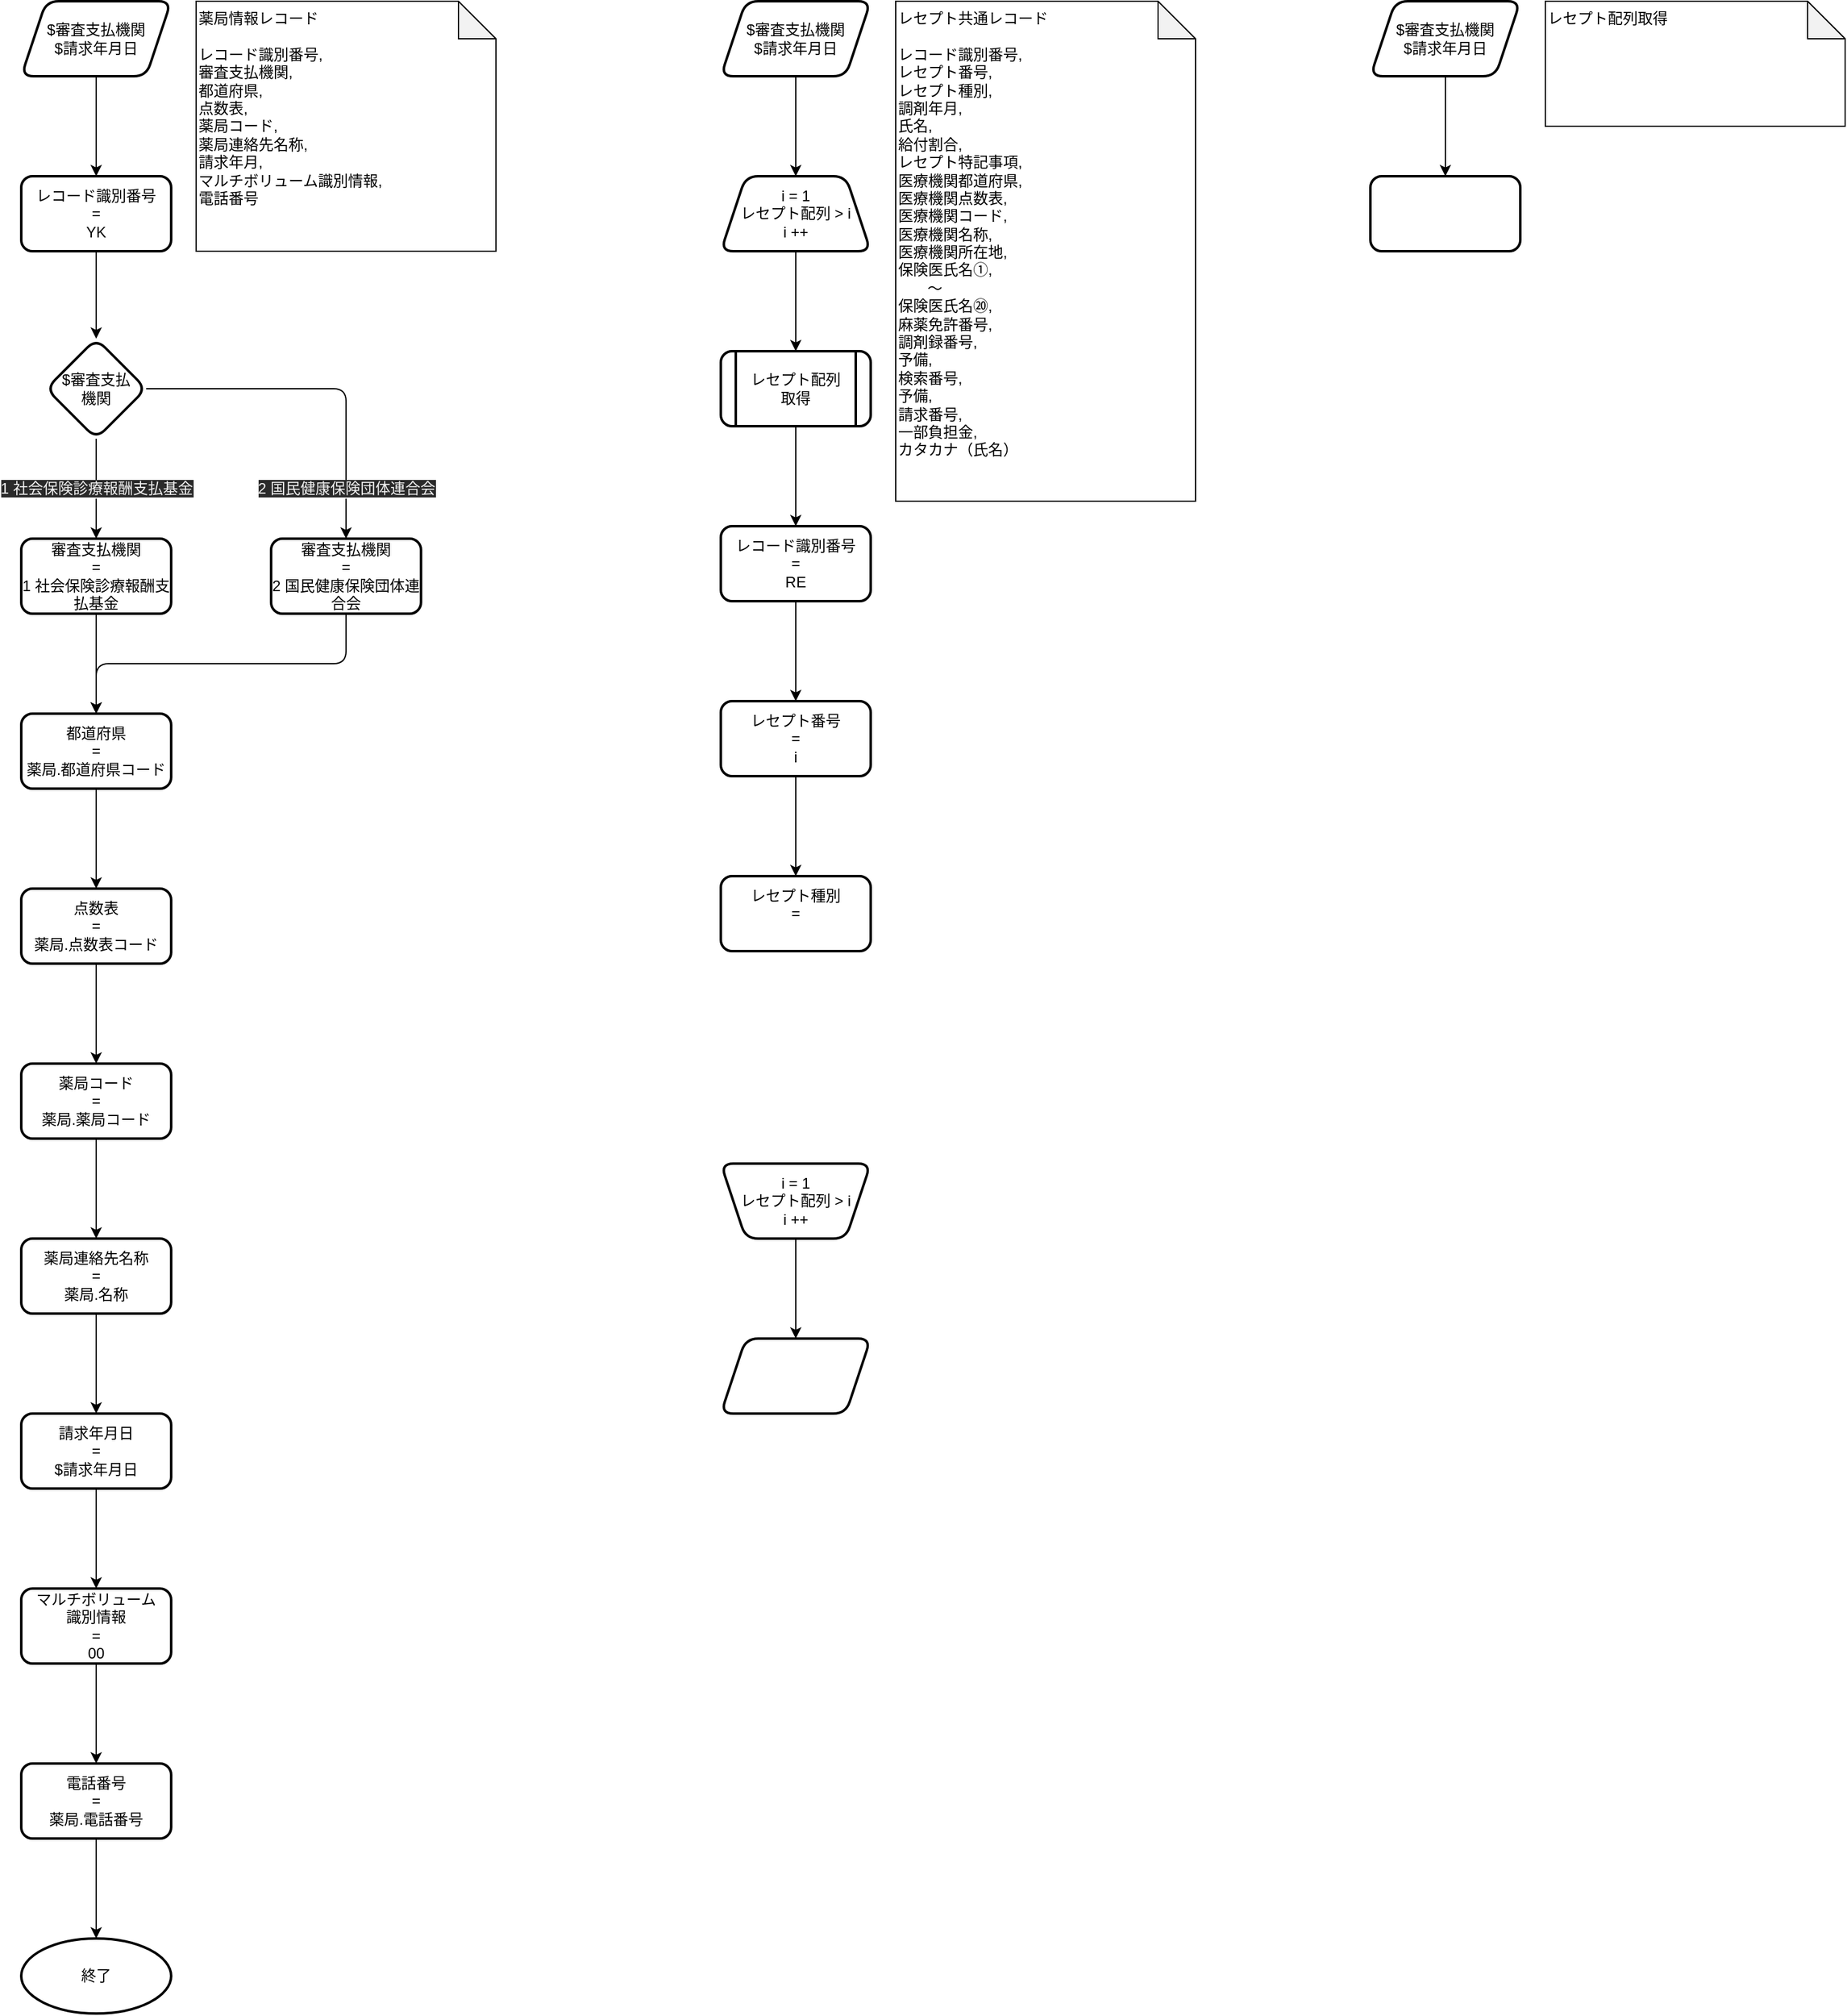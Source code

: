 <mxfile>
    <diagram id="Bw7fBSQwyuvwX_eZTn5h" name="2022-07-11">
        <mxGraphModel dx="720" dy="793" grid="1" gridSize="10" guides="1" tooltips="1" connect="1" arrows="1" fold="1" page="1" pageScale="1" pageWidth="827" pageHeight="1169" math="0" shadow="0">
            <root>
                <mxCell id="0"/>
                <mxCell id="1" parent="0"/>
                <mxCell id="11" value="" style="edgeStyle=none;html=1;" parent="1" source="87" target="10" edge="1">
                    <mxGeometry relative="1" as="geometry">
                        <mxPoint x="440" y="400" as="sourcePoint"/>
                    </mxGeometry>
                </mxCell>
                <mxCell id="90" value="" style="edgeStyle=none;html=1;" edge="1" parent="1" source="10" target="89">
                    <mxGeometry relative="1" as="geometry"/>
                </mxCell>
                <mxCell id="10" value="レコード識別番号&lt;br&gt;=&lt;br&gt;YK" style="rounded=1;whiteSpace=wrap;html=1;strokeWidth=2;" parent="1" vertex="1">
                    <mxGeometry x="380" y="480" width="120" height="60" as="geometry"/>
                </mxCell>
                <mxCell id="14" value="&lt;span style=&quot;text-align: center&quot;&gt;薬局情報レコード&lt;br&gt;&lt;/span&gt;&lt;br style=&quot;text-align: center&quot;&gt;レコード識別番号,&lt;br&gt;審査支払機関,&lt;br&gt;都道府県,&lt;br&gt;点数表,&lt;br&gt;薬局コード,&lt;br&gt;薬局連絡先名称,&lt;br&gt;請求年月,&lt;br&gt;マルチボリューム識別情報,&lt;br&gt;電話番号" style="shape=note;whiteSpace=wrap;html=1;backgroundOutline=1;darkOpacity=0.05;align=left;verticalAlign=top;" parent="1" vertex="1">
                    <mxGeometry x="520" y="340" width="240" height="200" as="geometry"/>
                </mxCell>
                <mxCell id="47" style="edgeStyle=none;html=1;" edge="1" parent="1" source="30" target="45">
                    <mxGeometry relative="1" as="geometry">
                        <mxPoint x="500" y="930" as="targetPoint"/>
                        <Array as="points">
                            <mxPoint x="640" y="870"/>
                            <mxPoint x="440" y="870"/>
                        </Array>
                    </mxGeometry>
                </mxCell>
                <mxCell id="30" value="&lt;span&gt;審査支払機関&lt;br&gt;&lt;/span&gt;=&lt;br&gt;&lt;span&gt;2 国民健康保険団体連合会&lt;/span&gt;" style="whiteSpace=wrap;html=1;rounded=1;strokeWidth=2;" vertex="1" parent="1">
                    <mxGeometry x="580" y="770" width="120" height="60" as="geometry"/>
                </mxCell>
                <mxCell id="42" value="&lt;meta charset=&quot;utf-8&quot;&gt;&lt;span style=&quot;color: rgb(240, 240, 240); font-family: helvetica; font-size: 12px; font-style: normal; font-weight: 400; letter-spacing: normal; text-align: center; text-indent: 0px; text-transform: none; word-spacing: 0px; background-color: rgb(42, 42, 42); display: inline; float: none;&quot;&gt;1 社会保険診療報酬支払基金&lt;/span&gt;" style="edgeStyle=none;html=1;" edge="1" parent="1" source="89" target="41">
                    <mxGeometry relative="1" as="geometry">
                        <mxPoint x="440" y="690" as="sourcePoint"/>
                    </mxGeometry>
                </mxCell>
                <mxCell id="46" value="" style="edgeStyle=none;html=1;" edge="1" parent="1" source="41" target="45">
                    <mxGeometry relative="1" as="geometry"/>
                </mxCell>
                <mxCell id="41" value="&lt;span&gt;審査支払機関&lt;br&gt;&lt;/span&gt;=&lt;br&gt;&lt;span&gt;1 社会保険診療報酬支払基金&lt;/span&gt;" style="whiteSpace=wrap;html=1;rounded=1;strokeWidth=2;" vertex="1" parent="1">
                    <mxGeometry x="380" y="770" width="120" height="60" as="geometry"/>
                </mxCell>
                <mxCell id="49" value="" style="edgeStyle=none;html=1;" edge="1" parent="1" source="45" target="48">
                    <mxGeometry relative="1" as="geometry"/>
                </mxCell>
                <mxCell id="45" value="&lt;span style=&quot;text-align: left&quot;&gt;都道府県&lt;br&gt;=&lt;br&gt;薬局.都道府県コード&lt;br&gt;&lt;/span&gt;" style="whiteSpace=wrap;html=1;rounded=1;strokeWidth=2;" vertex="1" parent="1">
                    <mxGeometry x="380" y="910" width="120" height="60" as="geometry"/>
                </mxCell>
                <mxCell id="51" value="" style="edgeStyle=none;html=1;" edge="1" parent="1" source="48" target="50">
                    <mxGeometry relative="1" as="geometry"/>
                </mxCell>
                <mxCell id="48" value="&lt;span style=&quot;text-align: left&quot;&gt;点数表&lt;br&gt;=&lt;br&gt;薬局.点数表コード&lt;br&gt;&lt;/span&gt;" style="whiteSpace=wrap;html=1;rounded=1;strokeWidth=2;" vertex="1" parent="1">
                    <mxGeometry x="380" y="1050" width="120" height="60" as="geometry"/>
                </mxCell>
                <mxCell id="53" value="" style="edgeStyle=none;html=1;" edge="1" parent="1" source="50" target="52">
                    <mxGeometry relative="1" as="geometry"/>
                </mxCell>
                <mxCell id="50" value="&lt;span style=&quot;text-align: left&quot;&gt;薬局コード&lt;br&gt;=&lt;br&gt;薬局.薬局コード&lt;br&gt;&lt;/span&gt;" style="whiteSpace=wrap;html=1;rounded=1;strokeWidth=2;" vertex="1" parent="1">
                    <mxGeometry x="380" y="1190" width="120" height="60" as="geometry"/>
                </mxCell>
                <mxCell id="55" value="" style="edgeStyle=none;html=1;" edge="1" parent="1" source="52" target="54">
                    <mxGeometry relative="1" as="geometry"/>
                </mxCell>
                <mxCell id="52" value="&lt;span style=&quot;text-align: left&quot;&gt;薬局連絡先名称&lt;/span&gt;&lt;span style=&quot;text-align: left&quot;&gt;&lt;br&gt;=&lt;br&gt;薬局.名称&lt;br&gt;&lt;/span&gt;" style="whiteSpace=wrap;html=1;rounded=1;strokeWidth=2;" vertex="1" parent="1">
                    <mxGeometry x="380" y="1330" width="120" height="60" as="geometry"/>
                </mxCell>
                <mxCell id="57" value="" style="edgeStyle=none;html=1;" edge="1" parent="1" source="54" target="56">
                    <mxGeometry relative="1" as="geometry"/>
                </mxCell>
                <mxCell id="54" value="&lt;span style=&quot;text-align: left&quot;&gt;請求年月日&lt;br&gt;=&lt;br&gt;&lt;/span&gt;&lt;span style=&quot;text-align: left&quot;&gt;$請求年月日&lt;/span&gt;&lt;span style=&quot;text-align: left&quot;&gt;&lt;br&gt;&lt;/span&gt;" style="whiteSpace=wrap;html=1;rounded=1;strokeWidth=2;" vertex="1" parent="1">
                    <mxGeometry x="380" y="1470" width="120" height="60" as="geometry"/>
                </mxCell>
                <mxCell id="59" value="" style="edgeStyle=none;html=1;" edge="1" parent="1" source="56" target="58">
                    <mxGeometry relative="1" as="geometry"/>
                </mxCell>
                <mxCell id="56" value="&lt;span style=&quot;text-align: left&quot;&gt;マルチボリューム&lt;br&gt;識別情報&lt;br&gt;=&lt;br&gt;00&lt;br&gt;&lt;/span&gt;" style="whiteSpace=wrap;html=1;rounded=1;strokeWidth=2;" vertex="1" parent="1">
                    <mxGeometry x="380" y="1610" width="120" height="60" as="geometry"/>
                </mxCell>
                <mxCell id="84" value="" style="edgeStyle=none;html=1;" edge="1" parent="1" source="58" target="83">
                    <mxGeometry relative="1" as="geometry"/>
                </mxCell>
                <mxCell id="58" value="&lt;span style=&quot;text-align: left&quot;&gt;電話番号&lt;br&gt;=&lt;br&gt;薬局.電話番号&lt;br&gt;&lt;/span&gt;" style="whiteSpace=wrap;html=1;rounded=1;strokeWidth=2;" vertex="1" parent="1">
                    <mxGeometry x="380" y="1750" width="120" height="60" as="geometry"/>
                </mxCell>
                <mxCell id="83" value="終了" style="ellipse;whiteSpace=wrap;html=1;rounded=1;strokeWidth=2;" vertex="1" parent="1">
                    <mxGeometry x="380" y="1890" width="120" height="60" as="geometry"/>
                </mxCell>
                <mxCell id="87" value="$審査支払機関&lt;br&gt;&lt;span style=&quot;text-align: left&quot;&gt;$請求年月日&lt;/span&gt;" style="shape=parallelogram;perimeter=parallelogramPerimeter;whiteSpace=wrap;html=1;fixedSize=1;strokeWidth=2;shadow=0;sketch=0;rounded=1;" vertex="1" parent="1">
                    <mxGeometry x="380" y="340" width="120" height="60" as="geometry"/>
                </mxCell>
                <mxCell id="91" value="&lt;meta charset=&quot;utf-8&quot;&gt;&lt;span style=&quot;color: rgb(240, 240, 240); font-family: helvetica; font-size: 12px; font-style: normal; font-weight: 400; letter-spacing: normal; text-align: center; text-indent: 0px; text-transform: none; word-spacing: 0px; background-color: rgb(42, 42, 42); display: inline; float: none;&quot;&gt;2 国民健康保険団体連合会&lt;/span&gt;" style="edgeStyle=none;html=1;" edge="1" parent="1" source="89" target="30">
                    <mxGeometry x="0.714" relative="1" as="geometry">
                        <Array as="points">
                            <mxPoint x="640" y="650"/>
                        </Array>
                        <mxPoint as="offset"/>
                    </mxGeometry>
                </mxCell>
                <mxCell id="89" value="&lt;span&gt;$審査支払&lt;br&gt;機関&lt;/span&gt;" style="rhombus;whiteSpace=wrap;html=1;rounded=1;strokeWidth=2;" vertex="1" parent="1">
                    <mxGeometry x="400" y="610" width="80" height="80" as="geometry"/>
                </mxCell>
                <mxCell id="107" style="edgeStyle=none;html=1;" edge="1" parent="1" source="95" target="99">
                    <mxGeometry relative="1" as="geometry"/>
                </mxCell>
                <mxCell id="95" value="&lt;span&gt;$審査支払機関&lt;/span&gt;&lt;br&gt;&lt;span style=&quot;text-align: left&quot;&gt;$請求年月日&lt;/span&gt;" style="shape=parallelogram;perimeter=parallelogramPerimeter;whiteSpace=wrap;html=1;fixedSize=1;strokeWidth=2;shadow=0;sketch=0;rounded=1;" vertex="1" parent="1">
                    <mxGeometry x="940" y="340" width="120" height="60" as="geometry"/>
                </mxCell>
                <mxCell id="96" value="&lt;div&gt;&lt;span&gt;レセプト共通レコード&lt;br&gt;&lt;br&gt;レコード識別番号,&lt;br&gt;レセプト番号,&lt;br&gt;レセプト種別,&lt;br&gt;調剤年月,&lt;br&gt;氏名,&lt;br&gt;給付割合,&lt;br&gt;レセプト特記事項,&lt;br&gt;医療機関都道府県,&lt;br&gt;医療機関点数表,&lt;br&gt;医療機関コード,&lt;br&gt;医療機関名称,&lt;br&gt;医療機関所在地,&lt;br&gt;保険医氏名①,&lt;/span&gt;&lt;/div&gt;&lt;span&gt;&amp;nbsp; &amp;nbsp; &amp;nbsp; &amp;nbsp;〜&lt;br&gt;&lt;/span&gt;&lt;span&gt;保険医氏名⑳,&lt;/span&gt;&lt;div&gt;&lt;span&gt;麻薬免許番号,&lt;br&gt;調剤録番号,&lt;br&gt;予備,&lt;br&gt;検索番号,&lt;br&gt;予備,&lt;br&gt;請求番号,&lt;br&gt;一部負担金,&lt;br&gt;カタカナ（氏名）&lt;/span&gt;&lt;/div&gt;" style="shape=note;whiteSpace=wrap;html=1;backgroundOutline=1;darkOpacity=0.05;align=left;verticalAlign=top;" vertex="1" parent="1">
                    <mxGeometry x="1080" y="340" width="240" height="400" as="geometry"/>
                </mxCell>
                <mxCell id="114" value="" style="edgeStyle=none;html=1;" edge="1" parent="1" source="97" target="113">
                    <mxGeometry relative="1" as="geometry"/>
                </mxCell>
                <mxCell id="97" value="&lt;span style=&quot;text-align: left&quot;&gt;レコード識別番号&lt;br&gt;=&lt;br&gt;RE&lt;br&gt;&lt;/span&gt;" style="whiteSpace=wrap;html=1;strokeWidth=2;shadow=0;sketch=0;rounded=1;" vertex="1" parent="1">
                    <mxGeometry x="940" y="760" width="120" height="60" as="geometry"/>
                </mxCell>
                <mxCell id="110" value="" style="edgeStyle=none;html=1;" edge="1" parent="1" source="99" target="101">
                    <mxGeometry relative="1" as="geometry"/>
                </mxCell>
                <mxCell id="99" value="i = 1&lt;br&gt;レセプト配列 &amp;gt; i&lt;br&gt;i ++" style="shape=trapezoid;perimeter=trapezoidPerimeter;whiteSpace=wrap;html=1;fixedSize=1;strokeWidth=2;shadow=0;sketch=0;rounded=1;" vertex="1" parent="1">
                    <mxGeometry x="940" y="480" width="120" height="60" as="geometry"/>
                </mxCell>
                <mxCell id="111" value="" style="edgeStyle=none;html=1;" edge="1" parent="1" source="101" target="97">
                    <mxGeometry relative="1" as="geometry"/>
                </mxCell>
                <mxCell id="101" value="レセプト配列&lt;br&gt;取得" style="shape=process;whiteSpace=wrap;html=1;backgroundOutline=1;strokeWidth=2;shadow=0;sketch=0;rounded=1;" vertex="1" parent="1">
                    <mxGeometry x="940" y="620" width="120" height="60" as="geometry"/>
                </mxCell>
                <mxCell id="106" value="" style="edgeStyle=none;html=1;" edge="1" parent="1" source="103" target="105">
                    <mxGeometry relative="1" as="geometry"/>
                </mxCell>
                <mxCell id="103" value="i = 1&lt;br&gt;レセプト配列&amp;nbsp;&amp;gt; i&lt;br&gt;i ++" style="shape=trapezoid;perimeter=trapezoidPerimeter;whiteSpace=wrap;html=1;fixedSize=1;strokeWidth=2;shadow=0;sketch=0;rounded=1;direction=west;" vertex="1" parent="1">
                    <mxGeometry x="940" y="1270" width="120" height="60" as="geometry"/>
                </mxCell>
                <mxCell id="105" value="" style="shape=parallelogram;perimeter=parallelogramPerimeter;whiteSpace=wrap;html=1;fixedSize=1;strokeWidth=2;shadow=0;sketch=0;rounded=1;" vertex="1" parent="1">
                    <mxGeometry x="940" y="1410" width="120" height="60" as="geometry"/>
                </mxCell>
                <mxCell id="117" value="" style="edgeStyle=none;html=1;" edge="1" parent="1" source="113" target="116">
                    <mxGeometry relative="1" as="geometry"/>
                </mxCell>
                <mxCell id="113" value="&lt;span style=&quot;text-align: left&quot;&gt;レセプト番号&lt;br&gt;=&lt;br&gt;i&lt;br&gt;&lt;/span&gt;" style="whiteSpace=wrap;html=1;strokeWidth=2;shadow=0;sketch=0;rounded=1;" vertex="1" parent="1">
                    <mxGeometry x="940" y="900" width="120" height="60" as="geometry"/>
                </mxCell>
                <mxCell id="116" value="&lt;span style=&quot;text-align: left&quot;&gt;レセプト種別&lt;br&gt;=&lt;br&gt;&lt;br&gt;&lt;/span&gt;" style="whiteSpace=wrap;html=1;strokeWidth=2;shadow=0;sketch=0;rounded=1;" vertex="1" parent="1">
                    <mxGeometry x="940" y="1040" width="120" height="60" as="geometry"/>
                </mxCell>
                <mxCell id="121" value="" style="edgeStyle=none;html=1;" edge="1" parent="1" source="118" target="120">
                    <mxGeometry relative="1" as="geometry"/>
                </mxCell>
                <mxCell id="118" value="&lt;span&gt;$審査支払機関&lt;/span&gt;&lt;br&gt;&lt;span style=&quot;text-align: left&quot;&gt;$請求年月日&lt;/span&gt;" style="shape=parallelogram;perimeter=parallelogramPerimeter;whiteSpace=wrap;html=1;fixedSize=1;strokeWidth=2;shadow=0;sketch=0;rounded=1;" vertex="1" parent="1">
                    <mxGeometry x="1460" y="340" width="120" height="60" as="geometry"/>
                </mxCell>
                <mxCell id="119" value="レセプト配列取得" style="shape=note;whiteSpace=wrap;html=1;backgroundOutline=1;darkOpacity=0.05;align=left;verticalAlign=top;" vertex="1" parent="1">
                    <mxGeometry x="1600" y="340" width="240" height="100" as="geometry"/>
                </mxCell>
                <mxCell id="120" value="" style="whiteSpace=wrap;html=1;strokeWidth=2;shadow=0;sketch=0;rounded=1;" vertex="1" parent="1">
                    <mxGeometry x="1460" y="480" width="120" height="60" as="geometry"/>
                </mxCell>
            </root>
        </mxGraphModel>
    </diagram>
</mxfile>